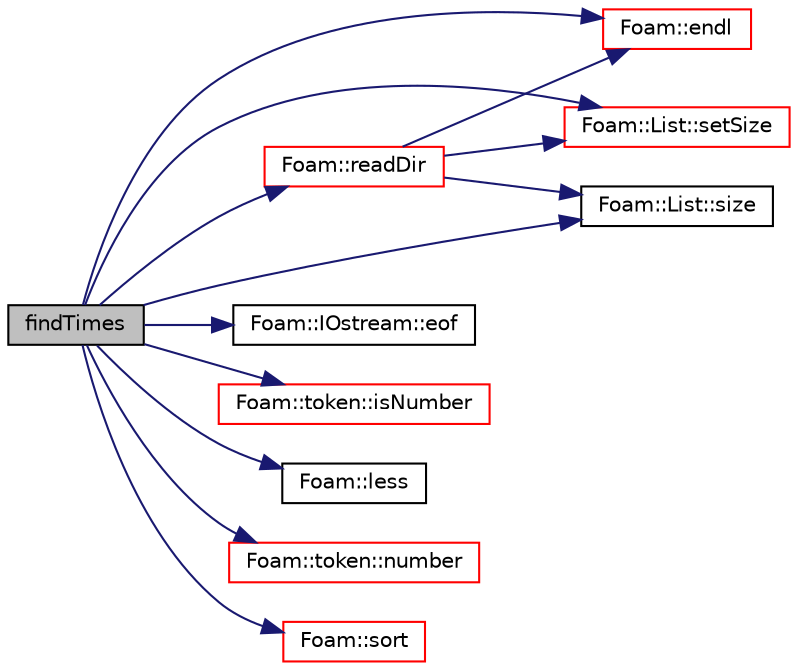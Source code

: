 digraph "findTimes"
{
  bgcolor="transparent";
  edge [fontname="Helvetica",fontsize="10",labelfontname="Helvetica",labelfontsize="10"];
  node [fontname="Helvetica",fontsize="10",shape=record];
  rankdir="LR";
  Node1 [label="findTimes",height=0.2,width=0.4,color="black", fillcolor="grey75", style="filled", fontcolor="black"];
  Node1 -> Node2 [color="midnightblue",fontsize="10",style="solid",fontname="Helvetica"];
  Node2 [label="Foam::endl",height=0.2,width=0.4,color="red",URL="$a10733.html#a2db8fe02a0d3909e9351bb4275b23ce4",tooltip="Add newline and flush stream. "];
  Node1 -> Node3 [color="midnightblue",fontsize="10",style="solid",fontname="Helvetica"];
  Node3 [label="Foam::IOstream::eof",height=0.2,width=0.4,color="black",URL="$a01185.html#ac4bcdb9a2c4adf5c3d247a711a7142cc",tooltip="Return true if end of input seen. "];
  Node1 -> Node4 [color="midnightblue",fontsize="10",style="solid",fontname="Helvetica"];
  Node4 [label="Foam::token::isNumber",height=0.2,width=0.4,color="red",URL="$a02623.html#a568ed3e0bc2528a51422e221bb75f3da"];
  Node1 -> Node5 [color="midnightblue",fontsize="10",style="solid",fontname="Helvetica"];
  Node5 [label="Foam::less",height=0.2,width=0.4,color="black",URL="$a10733.html#aa94edac9dd43dd3114964d552001710e",tooltip="To compare normals. "];
  Node1 -> Node6 [color="midnightblue",fontsize="10",style="solid",fontname="Helvetica"];
  Node6 [label="Foam::token::number",height=0.2,width=0.4,color="red",URL="$a02623.html#a3a6330ddc753e635e152e7d960cf88d0"];
  Node1 -> Node7 [color="midnightblue",fontsize="10",style="solid",fontname="Helvetica"];
  Node7 [label="Foam::readDir",height=0.2,width=0.4,color="red",URL="$a10733.html#aca2d5f76614fa6c285dbc8b7e87ac7c4",tooltip="Read a directory and return the entries as a string list. "];
  Node7 -> Node2 [color="midnightblue",fontsize="10",style="solid",fontname="Helvetica"];
  Node7 -> Node8 [color="midnightblue",fontsize="10",style="solid",fontname="Helvetica"];
  Node8 [label="Foam::List::setSize",height=0.2,width=0.4,color="red",URL="$a01364.html#aedb985ffeaf1bdbfeccc2a8730405703",tooltip="Reset size of List. "];
  Node7 -> Node9 [color="midnightblue",fontsize="10",style="solid",fontname="Helvetica"];
  Node9 [label="Foam::List::size",height=0.2,width=0.4,color="black",URL="$a01364.html#a8a5f6fa29bd4b500caf186f60245b384",tooltip="Override size to be inconsistent with allocated storage. "];
  Node1 -> Node8 [color="midnightblue",fontsize="10",style="solid",fontname="Helvetica"];
  Node1 -> Node9 [color="midnightblue",fontsize="10",style="solid",fontname="Helvetica"];
  Node1 -> Node10 [color="midnightblue",fontsize="10",style="solid",fontname="Helvetica"];
  Node10 [label="Foam::sort",height=0.2,width=0.4,color="red",URL="$a10733.html#a8040176c5570405aa954090217c37fbe"];
}
